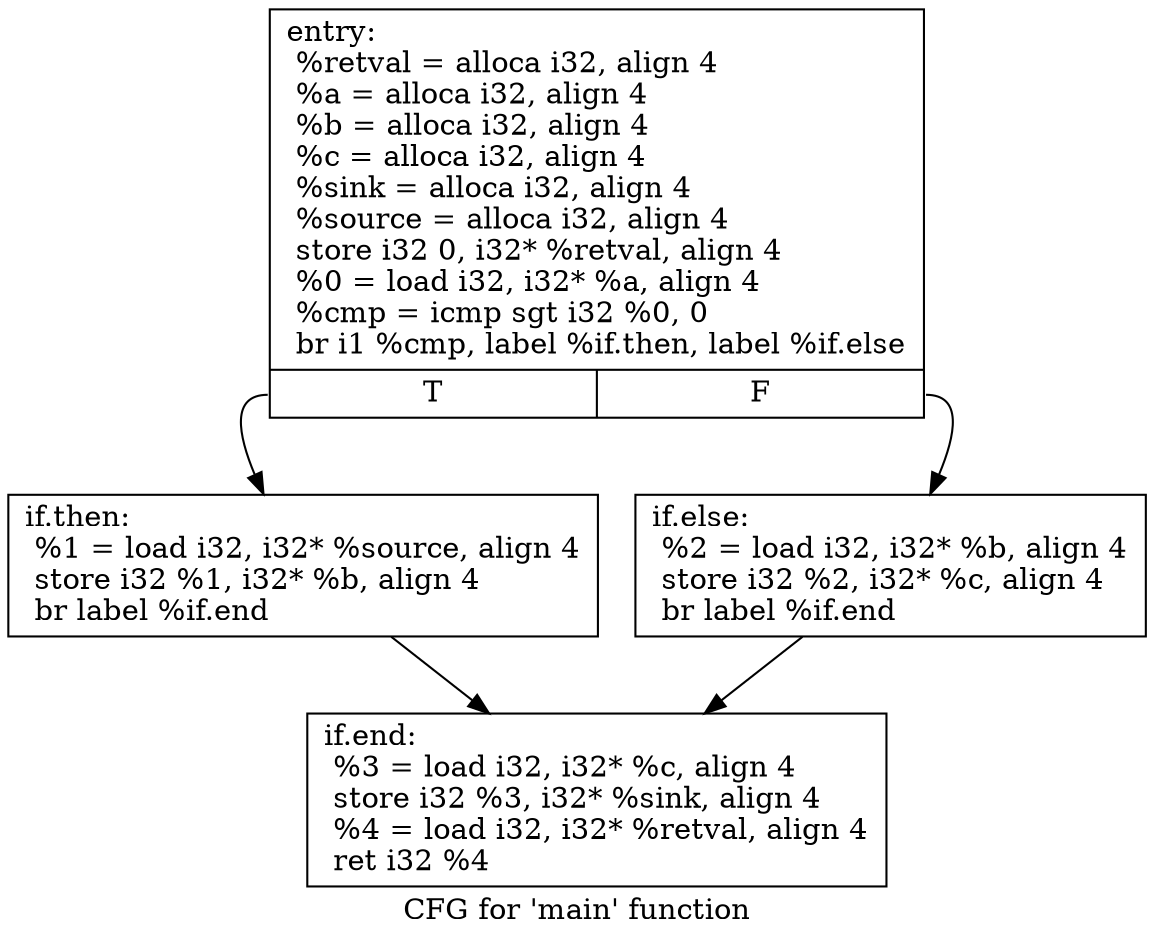 digraph "CFG for 'main' function" {
	label="CFG for 'main' function";

	Node0x558372a91750 [shape=record,label="{entry:\l  %retval = alloca i32, align 4\l  %a = alloca i32, align 4\l  %b = alloca i32, align 4\l  %c = alloca i32, align 4\l  %sink = alloca i32, align 4\l  %source = alloca i32, align 4\l  store i32 0, i32* %retval, align 4\l  %0 = load i32, i32* %a, align 4\l  %cmp = icmp sgt i32 %0, 0\l  br i1 %cmp, label %if.then, label %if.else\l|{<s0>T|<s1>F}}"];
	Node0x558372a91750:s0 -> Node0x558372a92380;
	Node0x558372a91750:s1 -> Node0x558372a92450;
	Node0x558372a92380 [shape=record,label="{if.then:                                          \l  %1 = load i32, i32* %source, align 4\l  store i32 %1, i32* %b, align 4\l  br label %if.end\l}"];
	Node0x558372a92380 -> Node0x558372a925c0;
	Node0x558372a92450 [shape=record,label="{if.else:                                          \l  %2 = load i32, i32* %b, align 4\l  store i32 %2, i32* %c, align 4\l  br label %if.end\l}"];
	Node0x558372a92450 -> Node0x558372a925c0;
	Node0x558372a925c0 [shape=record,label="{if.end:                                           \l  %3 = load i32, i32* %c, align 4\l  store i32 %3, i32* %sink, align 4\l  %4 = load i32, i32* %retval, align 4\l  ret i32 %4\l}"];
}

